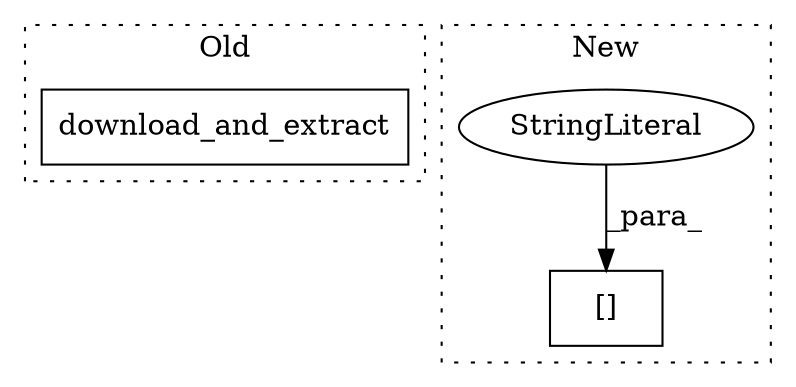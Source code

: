 digraph G {
subgraph cluster0 {
1 [label="download_and_extract" a="32" s="2672,2756" l="21,1" shape="box"];
label = "Old";
style="dotted";
}
subgraph cluster1 {
2 [label="[]" a="2" s="2728,2741" l="6,1" shape="box"];
3 [label="StringLiteral" a="45" s="2734" l="7" shape="ellipse"];
label = "New";
style="dotted";
}
3 -> 2 [label="_para_"];
}